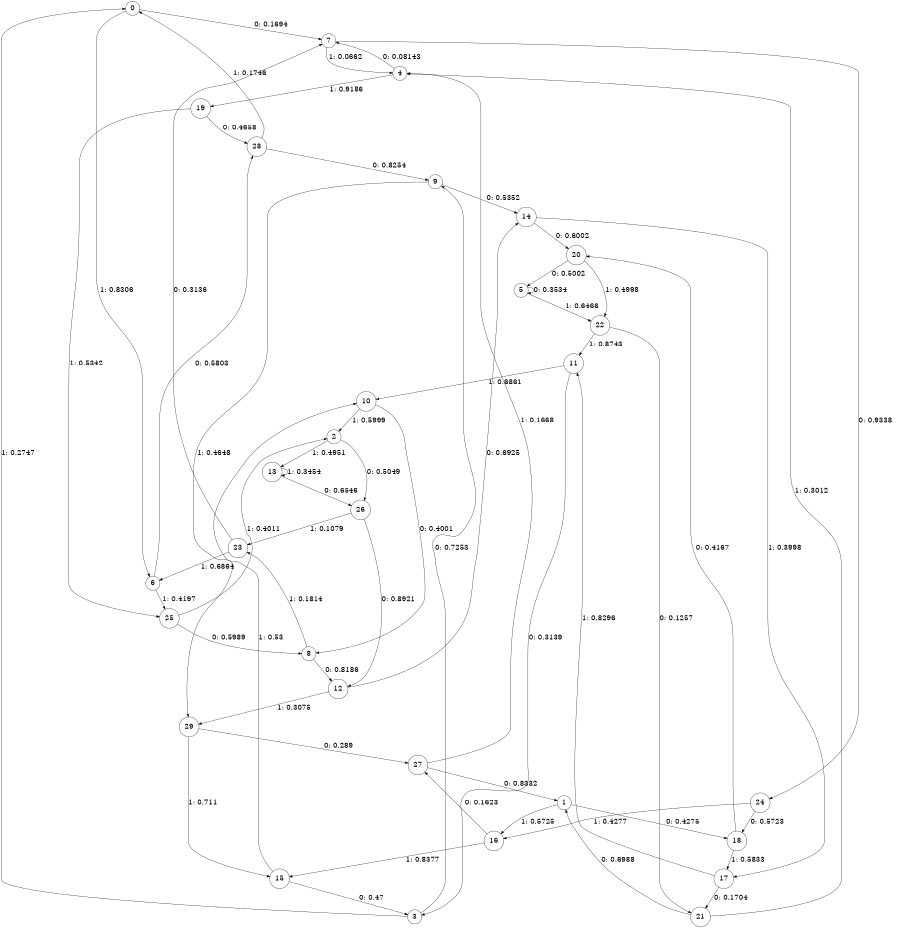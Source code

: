 digraph "ch21randomL5" {
size = "6,8.5";
ratio = "fill";
node [shape = circle];
node [fontsize = 24];
edge [fontsize = 24];
0 -> 7 [label = "0: 0.1694   "];
0 -> 6 [label = "1: 0.8306   "];
1 -> 18 [label = "0: 0.4275   "];
1 -> 16 [label = "1: 0.5725   "];
2 -> 26 [label = "0: 0.5049   "];
2 -> 13 [label = "1: 0.4951   "];
3 -> 9 [label = "0: 0.7253   "];
3 -> 0 [label = "1: 0.2747   "];
4 -> 7 [label = "0: 0.08143  "];
4 -> 19 [label = "1: 0.9186   "];
5 -> 5 [label = "0: 0.3534   "];
5 -> 22 [label = "1: 0.6466   "];
6 -> 28 [label = "0: 0.5803   "];
6 -> 25 [label = "1: 0.4197   "];
7 -> 24 [label = "0: 0.9338   "];
7 -> 4 [label = "1: 0.0662   "];
8 -> 12 [label = "0: 0.8186   "];
8 -> 23 [label = "1: 0.1814   "];
9 -> 14 [label = "0: 0.5352   "];
9 -> 29 [label = "1: 0.4648   "];
10 -> 8 [label = "0: 0.4001   "];
10 -> 2 [label = "1: 0.5999   "];
11 -> 3 [label = "0: 0.3139   "];
11 -> 10 [label = "1: 0.6861   "];
12 -> 14 [label = "0: 0.6925   "];
12 -> 29 [label = "1: 0.3075   "];
13 -> 26 [label = "0: 0.6546   "];
13 -> 13 [label = "1: 0.3454   "];
14 -> 20 [label = "0: 0.6002   "];
14 -> 17 [label = "1: 0.3998   "];
15 -> 3 [label = "0: 0.47     "];
15 -> 10 [label = "1: 0.53     "];
16 -> 27 [label = "0: 0.1623   "];
16 -> 15 [label = "1: 0.8377   "];
17 -> 21 [label = "0: 0.1704   "];
17 -> 11 [label = "1: 0.8296   "];
18 -> 20 [label = "0: 0.4167   "];
18 -> 17 [label = "1: 0.5833   "];
19 -> 28 [label = "0: 0.4658   "];
19 -> 25 [label = "1: 0.5342   "];
20 -> 5 [label = "0: 0.5002   "];
20 -> 22 [label = "1: 0.4998   "];
21 -> 1 [label = "0: 0.6988   "];
21 -> 4 [label = "1: 0.3012   "];
22 -> 21 [label = "0: 0.1257   "];
22 -> 11 [label = "1: 0.8743   "];
23 -> 7 [label = "0: 0.3136   "];
23 -> 6 [label = "1: 0.6864   "];
24 -> 18 [label = "0: 0.5723   "];
24 -> 16 [label = "1: 0.4277   "];
25 -> 8 [label = "0: 0.5989   "];
25 -> 2 [label = "1: 0.4011   "];
26 -> 12 [label = "0: 0.8921   "];
26 -> 23 [label = "1: 0.1079   "];
27 -> 1 [label = "0: 0.8332   "];
27 -> 4 [label = "1: 0.1668   "];
28 -> 9 [label = "0: 0.8254   "];
28 -> 0 [label = "1: 0.1746   "];
29 -> 27 [label = "0: 0.289    "];
29 -> 15 [label = "1: 0.711    "];
}
